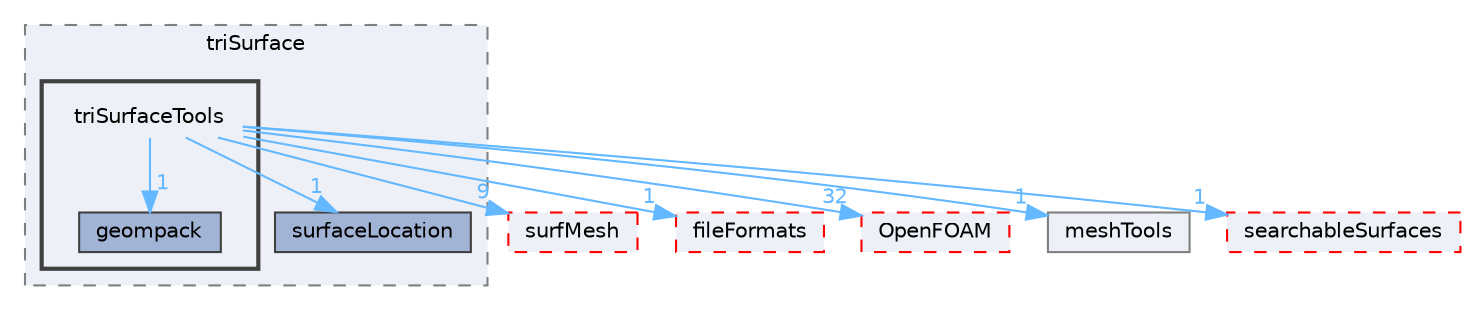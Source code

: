 digraph "src/meshTools/triSurface/triSurfaceTools"
{
 // LATEX_PDF_SIZE
  bgcolor="transparent";
  edge [fontname=Helvetica,fontsize=10,labelfontname=Helvetica,labelfontsize=10];
  node [fontname=Helvetica,fontsize=10,shape=box,height=0.2,width=0.4];
  compound=true
  subgraph clusterdir_2c4b96702ead4056d900947b6784ec65 {
    graph [ bgcolor="#edf0f7", pencolor="grey50", label="triSurface", fontname=Helvetica,fontsize=10 style="filled,dashed", URL="dir_2c4b96702ead4056d900947b6784ec65.html",tooltip=""]
  dir_ead27caff0a8912de2fb37af6ae8601f [label="surfaceLocation", fillcolor="#a2b4d6", color="grey25", style="filled", URL="dir_ead27caff0a8912de2fb37af6ae8601f.html",tooltip=""];
  subgraph clusterdir_56d4675d6cba2354f9e9dda440c341f0 {
    graph [ bgcolor="#edf0f7", pencolor="grey25", label="", fontname=Helvetica,fontsize=10 style="filled,bold", URL="dir_56d4675d6cba2354f9e9dda440c341f0.html",tooltip=""]
    dir_56d4675d6cba2354f9e9dda440c341f0 [shape=plaintext, label="triSurfaceTools"];
  dir_454dff261991172ac8abe43b3945eb72 [label="geompack", fillcolor="#a2b4d6", color="grey25", style="filled", URL="dir_454dff261991172ac8abe43b3945eb72.html",tooltip=""];
  }
  }
  dir_0a88fe22feb23ce5f078a04a1df67721 [label="surfMesh", fillcolor="#edf0f7", color="red", style="filled,dashed", URL="dir_0a88fe22feb23ce5f078a04a1df67721.html",tooltip=""];
  dir_b05602f37bb521a7142c0a3e200b5f35 [label="fileFormats", fillcolor="#edf0f7", color="red", style="filled,dashed", URL="dir_b05602f37bb521a7142c0a3e200b5f35.html",tooltip=""];
  dir_c5473ff19b20e6ec4dfe5c310b3778a8 [label="OpenFOAM", fillcolor="#edf0f7", color="red", style="filled,dashed", URL="dir_c5473ff19b20e6ec4dfe5c310b3778a8.html",tooltip=""];
  dir_ed89494532d84cde5bd7df6bbfcbe2dc [label="meshTools", fillcolor="#edf0f7", color="grey50", style="filled", URL="dir_ed89494532d84cde5bd7df6bbfcbe2dc.html",tooltip=""];
  dir_fdba7555f757b9c8126275cbaccc3a14 [label="searchableSurfaces", fillcolor="#edf0f7", color="red", style="filled,dashed", URL="dir_fdba7555f757b9c8126275cbaccc3a14.html",tooltip=""];
  dir_56d4675d6cba2354f9e9dda440c341f0->dir_0a88fe22feb23ce5f078a04a1df67721 [headlabel="9", labeldistance=1.5 headhref="dir_004130_003891.html" href="dir_004130_003891.html" color="steelblue1" fontcolor="steelblue1"];
  dir_56d4675d6cba2354f9e9dda440c341f0->dir_454dff261991172ac8abe43b3945eb72 [headlabel="1", labeldistance=1.5 headhref="dir_004130_001631.html" href="dir_004130_001631.html" color="steelblue1" fontcolor="steelblue1"];
  dir_56d4675d6cba2354f9e9dda440c341f0->dir_b05602f37bb521a7142c0a3e200b5f35 [headlabel="1", labeldistance=1.5 headhref="dir_004130_001353.html" href="dir_004130_001353.html" color="steelblue1" fontcolor="steelblue1"];
  dir_56d4675d6cba2354f9e9dda440c341f0->dir_c5473ff19b20e6ec4dfe5c310b3778a8 [headlabel="32", labeldistance=1.5 headhref="dir_004130_002695.html" href="dir_004130_002695.html" color="steelblue1" fontcolor="steelblue1"];
  dir_56d4675d6cba2354f9e9dda440c341f0->dir_ead27caff0a8912de2fb37af6ae8601f [headlabel="1", labeldistance=1.5 headhref="dir_004130_003853.html" href="dir_004130_003853.html" color="steelblue1" fontcolor="steelblue1"];
  dir_56d4675d6cba2354f9e9dda440c341f0->dir_ed89494532d84cde5bd7df6bbfcbe2dc [headlabel="1", labeldistance=1.5 headhref="dir_004130_002383.html" href="dir_004130_002383.html" color="steelblue1" fontcolor="steelblue1"];
  dir_56d4675d6cba2354f9e9dda440c341f0->dir_fdba7555f757b9c8126275cbaccc3a14 [headlabel="1", labeldistance=1.5 headhref="dir_004130_003461.html" href="dir_004130_003461.html" color="steelblue1" fontcolor="steelblue1"];
}
